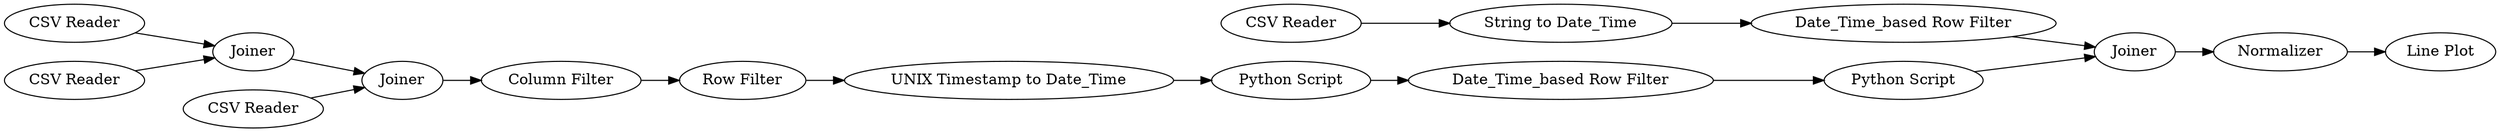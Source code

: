 digraph {
	18 -> 23
	12 -> 19
	5 -> 4
	6 -> 7
	23 -> 19
	9 -> 11
	3 -> 4
	13 -> 16
	19 -> 22
	7 -> 13
	11 -> 12
	22 -> 21
	2 -> 5
	16 -> 18
	4 -> 6
	1 -> 5
	5 [label=Joiner]
	16 [label="Python Script"]
	13 [label="UNIX Timestamp to Date_Time"]
	1 [label="CSV Reader"]
	7 [label="Row Filter"]
	22 [label=Normalizer]
	9 [label="CSV Reader"]
	11 [label="String to Date_Time"]
	4 [label=Joiner]
	18 [label="Date_Time_based Row Filter"]
	23 [label="Python Script"]
	21 [label="Line Plot"]
	6 [label="Column Filter"]
	3 [label="CSV Reader"]
	2 [label="CSV Reader"]
	12 [label="Date_Time_based Row Filter"]
	19 [label=Joiner]
	rankdir=LR
}
